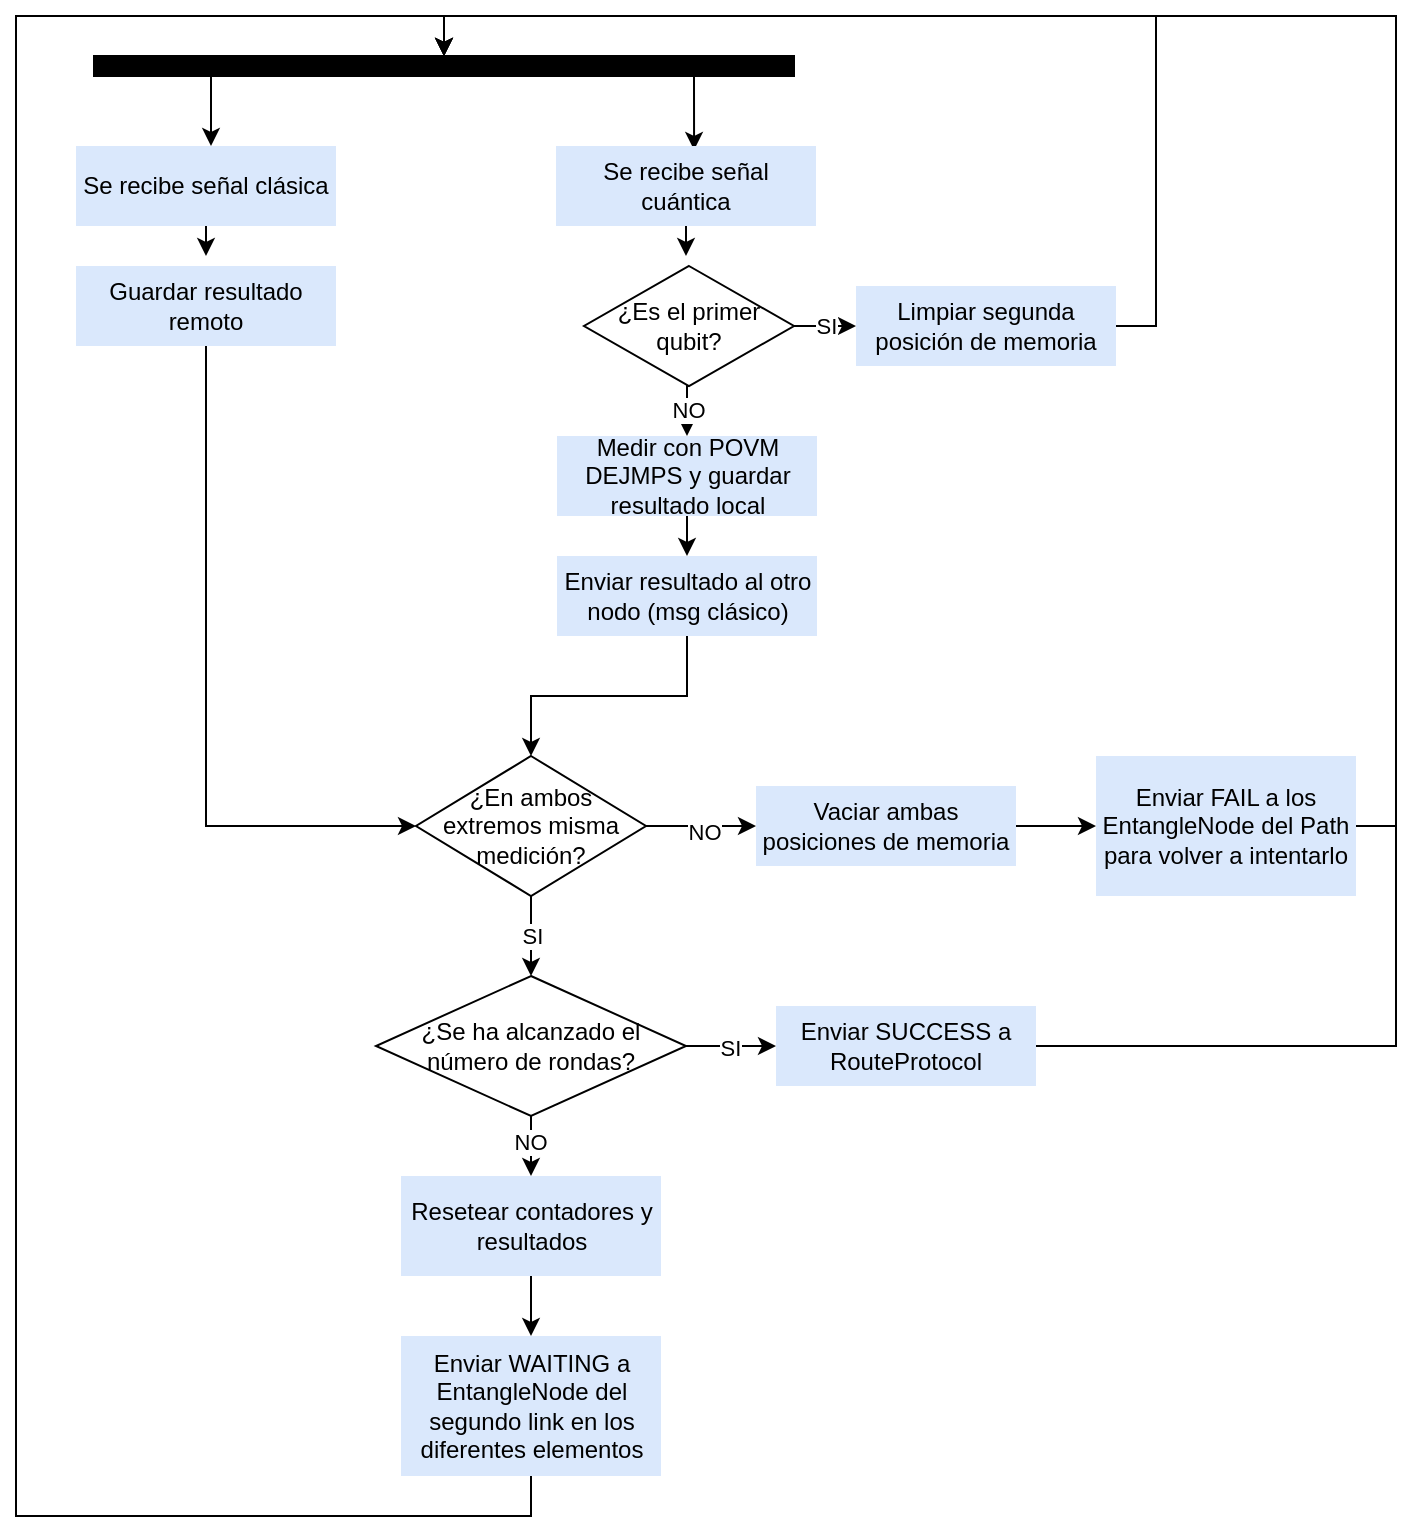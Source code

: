 <mxfile version="24.1.0" type="device">
  <diagram name="Página-1" id="PbGfORQFIqh1Gpg7loYt">
    <mxGraphModel dx="810" dy="454" grid="1" gridSize="10" guides="1" tooltips="1" connect="1" arrows="1" fold="1" page="1" pageScale="1" pageWidth="827" pageHeight="1169" math="0" shadow="0">
      <root>
        <mxCell id="0" />
        <mxCell id="1" parent="0" />
        <mxCell id="0ED-4re5eo3fYEAMKyFQ-14" style="edgeStyle=orthogonalEdgeStyle;rounded=0;orthogonalLoop=1;jettySize=auto;html=1;exitX=0.25;exitY=1;exitDx=0;exitDy=0;entryX=0.75;entryY=0;entryDx=0;entryDy=0;" edge="1" parent="1">
          <mxGeometry relative="1" as="geometry">
            <mxPoint x="226.5" y="60" as="sourcePoint" />
            <mxPoint x="227.5" y="95" as="targetPoint" />
          </mxGeometry>
        </mxCell>
        <mxCell id="0ED-4re5eo3fYEAMKyFQ-16" style="edgeStyle=orthogonalEdgeStyle;rounded=0;orthogonalLoop=1;jettySize=auto;html=1;exitX=0.75;exitY=1;exitDx=0;exitDy=0;entryX=0.208;entryY=0.05;entryDx=0;entryDy=0;entryPerimeter=0;" edge="1" parent="1">
          <mxGeometry relative="1" as="geometry">
            <mxPoint x="469.04" y="97" as="targetPoint" />
            <mxPoint x="473.5" y="60" as="sourcePoint" />
          </mxGeometry>
        </mxCell>
        <mxCell id="0ED-4re5eo3fYEAMKyFQ-1" value="" style="whiteSpace=wrap;html=1;rounded=0;shadow=0;comic=0;labelBackgroundColor=none;strokeWidth=1;fillColor=#000000;fontFamily=Verdana;fontSize=12;align=center;rotation=0;" vertex="1" parent="1">
          <mxGeometry x="169" y="50" width="350" height="10" as="geometry" />
        </mxCell>
        <mxCell id="0ED-4re5eo3fYEAMKyFQ-20" style="edgeStyle=orthogonalEdgeStyle;rounded=0;orthogonalLoop=1;jettySize=auto;html=1;exitX=0.5;exitY=1;exitDx=0;exitDy=0;" edge="1" parent="1" source="0ED-4re5eo3fYEAMKyFQ-2">
          <mxGeometry relative="1" as="geometry">
            <mxPoint x="225" y="150" as="targetPoint" />
          </mxGeometry>
        </mxCell>
        <mxCell id="0ED-4re5eo3fYEAMKyFQ-2" value="Se recibe señal clásica" style="rounded=0;whiteSpace=wrap;html=1;fillColor=#dae8fc;strokeColor=none;" vertex="1" parent="1">
          <mxGeometry x="160" y="95" width="130" height="40" as="geometry" />
        </mxCell>
        <mxCell id="0ED-4re5eo3fYEAMKyFQ-26" style="edgeStyle=orthogonalEdgeStyle;rounded=0;orthogonalLoop=1;jettySize=auto;html=1;exitX=0.5;exitY=1;exitDx=0;exitDy=0;entryX=0;entryY=0.5;entryDx=0;entryDy=0;" edge="1" parent="1" source="0ED-4re5eo3fYEAMKyFQ-3" target="0ED-4re5eo3fYEAMKyFQ-24">
          <mxGeometry relative="1" as="geometry">
            <mxPoint x="390" y="400" as="targetPoint" />
          </mxGeometry>
        </mxCell>
        <mxCell id="0ED-4re5eo3fYEAMKyFQ-3" value="Guardar resultado remoto" style="rounded=0;whiteSpace=wrap;html=1;fillColor=#dae8fc;strokeColor=none;" vertex="1" parent="1">
          <mxGeometry x="160" y="155" width="130" height="40" as="geometry" />
        </mxCell>
        <mxCell id="0ED-4re5eo3fYEAMKyFQ-31" style="edgeStyle=orthogonalEdgeStyle;rounded=0;orthogonalLoop=1;jettySize=auto;html=1;exitX=1;exitY=0.5;exitDx=0;exitDy=0;entryX=0;entryY=0.5;entryDx=0;entryDy=0;" edge="1" parent="1" source="0ED-4re5eo3fYEAMKyFQ-4" target="0ED-4re5eo3fYEAMKyFQ-27">
          <mxGeometry relative="1" as="geometry" />
        </mxCell>
        <mxCell id="0ED-4re5eo3fYEAMKyFQ-4" value="Vaciar ambas posiciones de memoria" style="rounded=0;whiteSpace=wrap;html=1;fillColor=#dae8fc;strokeColor=none;" vertex="1" parent="1">
          <mxGeometry x="500" y="415" width="130" height="40" as="geometry" />
        </mxCell>
        <mxCell id="0ED-4re5eo3fYEAMKyFQ-21" style="edgeStyle=orthogonalEdgeStyle;rounded=0;orthogonalLoop=1;jettySize=auto;html=1;exitX=0.5;exitY=1;exitDx=0;exitDy=0;" edge="1" parent="1" source="0ED-4re5eo3fYEAMKyFQ-5">
          <mxGeometry relative="1" as="geometry">
            <mxPoint x="465" y="150" as="targetPoint" />
          </mxGeometry>
        </mxCell>
        <mxCell id="0ED-4re5eo3fYEAMKyFQ-5" value="Se recibe señal cuántica" style="rounded=0;whiteSpace=wrap;html=1;fillColor=#dae8fc;strokeColor=none;" vertex="1" parent="1">
          <mxGeometry x="400" y="95" width="130" height="40" as="geometry" />
        </mxCell>
        <mxCell id="0ED-4re5eo3fYEAMKyFQ-8" value="SI" style="edgeStyle=orthogonalEdgeStyle;rounded=0;orthogonalLoop=1;jettySize=auto;html=1;exitX=1;exitY=0.5;exitDx=0;exitDy=0;entryX=0;entryY=0.5;entryDx=0;entryDy=0;" edge="1" parent="1" source="0ED-4re5eo3fYEAMKyFQ-6" target="0ED-4re5eo3fYEAMKyFQ-7">
          <mxGeometry relative="1" as="geometry" />
        </mxCell>
        <mxCell id="0ED-4re5eo3fYEAMKyFQ-22" value="NO" style="edgeStyle=orthogonalEdgeStyle;rounded=0;orthogonalLoop=1;jettySize=auto;html=1;exitX=0.5;exitY=1;exitDx=0;exitDy=0;entryX=0.5;entryY=0;entryDx=0;entryDy=0;" edge="1" parent="1" source="0ED-4re5eo3fYEAMKyFQ-6" target="0ED-4re5eo3fYEAMKyFQ-18">
          <mxGeometry relative="1" as="geometry" />
        </mxCell>
        <mxCell id="0ED-4re5eo3fYEAMKyFQ-6" value="¿Es el primer qubit?" style="rhombus;whiteSpace=wrap;html=1;" vertex="1" parent="1">
          <mxGeometry x="414" y="155" width="105" height="60" as="geometry" />
        </mxCell>
        <mxCell id="0ED-4re5eo3fYEAMKyFQ-10" style="edgeStyle=orthogonalEdgeStyle;rounded=0;orthogonalLoop=1;jettySize=auto;html=1;exitX=1;exitY=0.5;exitDx=0;exitDy=0;entryX=0.5;entryY=0;entryDx=0;entryDy=0;" edge="1" parent="1" source="0ED-4re5eo3fYEAMKyFQ-7" target="0ED-4re5eo3fYEAMKyFQ-1">
          <mxGeometry relative="1" as="geometry" />
        </mxCell>
        <mxCell id="0ED-4re5eo3fYEAMKyFQ-7" value="Limpiar segunda posición de memoria" style="rounded=0;whiteSpace=wrap;html=1;fillColor=#dae8fc;strokeColor=none;" vertex="1" parent="1">
          <mxGeometry x="550" y="165" width="130" height="40" as="geometry" />
        </mxCell>
        <mxCell id="0ED-4re5eo3fYEAMKyFQ-23" style="edgeStyle=orthogonalEdgeStyle;rounded=0;orthogonalLoop=1;jettySize=auto;html=1;exitX=0.5;exitY=1;exitDx=0;exitDy=0;entryX=0.5;entryY=0;entryDx=0;entryDy=0;" edge="1" parent="1" source="0ED-4re5eo3fYEAMKyFQ-18" target="0ED-4re5eo3fYEAMKyFQ-19">
          <mxGeometry relative="1" as="geometry" />
        </mxCell>
        <mxCell id="0ED-4re5eo3fYEAMKyFQ-18" value="Medir con POVM DEJMPS y guardar resultado local" style="rounded=0;whiteSpace=wrap;html=1;fillColor=#dae8fc;strokeColor=none;" vertex="1" parent="1">
          <mxGeometry x="400.5" y="240" width="130" height="40" as="geometry" />
        </mxCell>
        <mxCell id="0ED-4re5eo3fYEAMKyFQ-25" style="edgeStyle=orthogonalEdgeStyle;rounded=0;orthogonalLoop=1;jettySize=auto;html=1;exitX=0.5;exitY=1;exitDx=0;exitDy=0;entryX=0.5;entryY=0;entryDx=0;entryDy=0;" edge="1" parent="1" source="0ED-4re5eo3fYEAMKyFQ-19" target="0ED-4re5eo3fYEAMKyFQ-24">
          <mxGeometry relative="1" as="geometry" />
        </mxCell>
        <mxCell id="0ED-4re5eo3fYEAMKyFQ-19" value="Enviar resultado al otro nodo (msg clásico)" style="rounded=0;whiteSpace=wrap;html=1;fillColor=#dae8fc;strokeColor=none;" vertex="1" parent="1">
          <mxGeometry x="400.5" y="300" width="130" height="40" as="geometry" />
        </mxCell>
        <mxCell id="0ED-4re5eo3fYEAMKyFQ-28" style="edgeStyle=orthogonalEdgeStyle;rounded=0;orthogonalLoop=1;jettySize=auto;html=1;exitX=1;exitY=0.5;exitDx=0;exitDy=0;entryX=0;entryY=0.5;entryDx=0;entryDy=0;" edge="1" parent="1" source="0ED-4re5eo3fYEAMKyFQ-24" target="0ED-4re5eo3fYEAMKyFQ-4">
          <mxGeometry relative="1" as="geometry" />
        </mxCell>
        <mxCell id="0ED-4re5eo3fYEAMKyFQ-29" value="NO" style="edgeLabel;html=1;align=center;verticalAlign=middle;resizable=0;points=[];" vertex="1" connectable="0" parent="0ED-4re5eo3fYEAMKyFQ-28">
          <mxGeometry x="0.054" y="-3" relative="1" as="geometry">
            <mxPoint as="offset" />
          </mxGeometry>
        </mxCell>
        <mxCell id="0ED-4re5eo3fYEAMKyFQ-34" value="SI" style="edgeStyle=orthogonalEdgeStyle;rounded=0;orthogonalLoop=1;jettySize=auto;html=1;exitX=0.5;exitY=1;exitDx=0;exitDy=0;entryX=0.5;entryY=0;entryDx=0;entryDy=0;" edge="1" parent="1" source="0ED-4re5eo3fYEAMKyFQ-24" target="0ED-4re5eo3fYEAMKyFQ-33">
          <mxGeometry relative="1" as="geometry" />
        </mxCell>
        <mxCell id="0ED-4re5eo3fYEAMKyFQ-24" value="¿En ambos extremos misma medición?" style="rhombus;whiteSpace=wrap;html=1;" vertex="1" parent="1">
          <mxGeometry x="330" y="400" width="115" height="70" as="geometry" />
        </mxCell>
        <mxCell id="0ED-4re5eo3fYEAMKyFQ-32" style="edgeStyle=orthogonalEdgeStyle;rounded=0;orthogonalLoop=1;jettySize=auto;html=1;exitX=1;exitY=0.5;exitDx=0;exitDy=0;entryX=0.5;entryY=0;entryDx=0;entryDy=0;" edge="1" parent="1" source="0ED-4re5eo3fYEAMKyFQ-27" target="0ED-4re5eo3fYEAMKyFQ-1">
          <mxGeometry relative="1" as="geometry" />
        </mxCell>
        <mxCell id="0ED-4re5eo3fYEAMKyFQ-27" value="Enviar FAIL a los EntangleNode del Path para volver a intentarlo" style="rounded=0;whiteSpace=wrap;html=1;fillColor=#dae8fc;strokeColor=none;" vertex="1" parent="1">
          <mxGeometry x="670" y="400" width="130" height="70" as="geometry" />
        </mxCell>
        <mxCell id="0ED-4re5eo3fYEAMKyFQ-36" style="edgeStyle=orthogonalEdgeStyle;rounded=0;orthogonalLoop=1;jettySize=auto;html=1;exitX=1;exitY=0.5;exitDx=0;exitDy=0;entryX=0;entryY=0.5;entryDx=0;entryDy=0;" edge="1" parent="1" source="0ED-4re5eo3fYEAMKyFQ-33" target="0ED-4re5eo3fYEAMKyFQ-35">
          <mxGeometry relative="1" as="geometry" />
        </mxCell>
        <mxCell id="0ED-4re5eo3fYEAMKyFQ-37" value="SI" style="edgeLabel;html=1;align=center;verticalAlign=middle;resizable=0;points=[];" vertex="1" connectable="0" parent="0ED-4re5eo3fYEAMKyFQ-36">
          <mxGeometry x="-0.022" y="-1" relative="1" as="geometry">
            <mxPoint as="offset" />
          </mxGeometry>
        </mxCell>
        <mxCell id="0ED-4re5eo3fYEAMKyFQ-43" style="edgeStyle=orthogonalEdgeStyle;rounded=0;orthogonalLoop=1;jettySize=auto;html=1;exitX=0.5;exitY=1;exitDx=0;exitDy=0;entryX=0.5;entryY=0;entryDx=0;entryDy=0;" edge="1" parent="1" source="0ED-4re5eo3fYEAMKyFQ-33" target="0ED-4re5eo3fYEAMKyFQ-42">
          <mxGeometry relative="1" as="geometry" />
        </mxCell>
        <mxCell id="0ED-4re5eo3fYEAMKyFQ-45" value="NO" style="edgeLabel;html=1;align=center;verticalAlign=middle;resizable=0;points=[];" vertex="1" connectable="0" parent="0ED-4re5eo3fYEAMKyFQ-43">
          <mxGeometry x="-0.133" y="-1" relative="1" as="geometry">
            <mxPoint as="offset" />
          </mxGeometry>
        </mxCell>
        <mxCell id="0ED-4re5eo3fYEAMKyFQ-33" value="¿Se ha alcanzado el número de rondas?" style="rhombus;whiteSpace=wrap;html=1;" vertex="1" parent="1">
          <mxGeometry x="310" y="510" width="155" height="70" as="geometry" />
        </mxCell>
        <mxCell id="0ED-4re5eo3fYEAMKyFQ-38" style="edgeStyle=orthogonalEdgeStyle;rounded=0;orthogonalLoop=1;jettySize=auto;html=1;exitX=1;exitY=0.5;exitDx=0;exitDy=0;entryX=0.5;entryY=0;entryDx=0;entryDy=0;" edge="1" parent="1" source="0ED-4re5eo3fYEAMKyFQ-35" target="0ED-4re5eo3fYEAMKyFQ-1">
          <mxGeometry relative="1" as="geometry">
            <Array as="points">
              <mxPoint x="820" y="545" />
              <mxPoint x="820" y="30" />
              <mxPoint x="344" y="30" />
            </Array>
          </mxGeometry>
        </mxCell>
        <mxCell id="0ED-4re5eo3fYEAMKyFQ-35" value="Enviar SUCCESS a RouteProtocol" style="rounded=0;whiteSpace=wrap;html=1;fillColor=#dae8fc;strokeColor=none;" vertex="1" parent="1">
          <mxGeometry x="510" y="525" width="130" height="40" as="geometry" />
        </mxCell>
        <mxCell id="0ED-4re5eo3fYEAMKyFQ-41" style="edgeStyle=orthogonalEdgeStyle;rounded=0;orthogonalLoop=1;jettySize=auto;html=1;exitX=0.5;exitY=1;exitDx=0;exitDy=0;entryX=0.5;entryY=0;entryDx=0;entryDy=0;" edge="1" parent="1" source="0ED-4re5eo3fYEAMKyFQ-39" target="0ED-4re5eo3fYEAMKyFQ-1">
          <mxGeometry relative="1" as="geometry">
            <Array as="points">
              <mxPoint x="388" y="780" />
              <mxPoint x="130" y="780" />
              <mxPoint x="130" y="30" />
              <mxPoint x="344" y="30" />
            </Array>
          </mxGeometry>
        </mxCell>
        <mxCell id="0ED-4re5eo3fYEAMKyFQ-39" value="Enviar WAITING a EntangleNode del segundo link en los diferentes elementos" style="rounded=0;whiteSpace=wrap;html=1;fillColor=#dae8fc;strokeColor=none;" vertex="1" parent="1">
          <mxGeometry x="322.5" y="690" width="130" height="70" as="geometry" />
        </mxCell>
        <mxCell id="0ED-4re5eo3fYEAMKyFQ-44" style="edgeStyle=orthogonalEdgeStyle;rounded=0;orthogonalLoop=1;jettySize=auto;html=1;exitX=0.5;exitY=1;exitDx=0;exitDy=0;entryX=0.5;entryY=0;entryDx=0;entryDy=0;" edge="1" parent="1" source="0ED-4re5eo3fYEAMKyFQ-42" target="0ED-4re5eo3fYEAMKyFQ-39">
          <mxGeometry relative="1" as="geometry" />
        </mxCell>
        <mxCell id="0ED-4re5eo3fYEAMKyFQ-42" value="Resetear contadores y resultados" style="rounded=0;whiteSpace=wrap;html=1;fillColor=#dae8fc;strokeColor=none;" vertex="1" parent="1">
          <mxGeometry x="322.5" y="610" width="130" height="50" as="geometry" />
        </mxCell>
      </root>
    </mxGraphModel>
  </diagram>
</mxfile>
